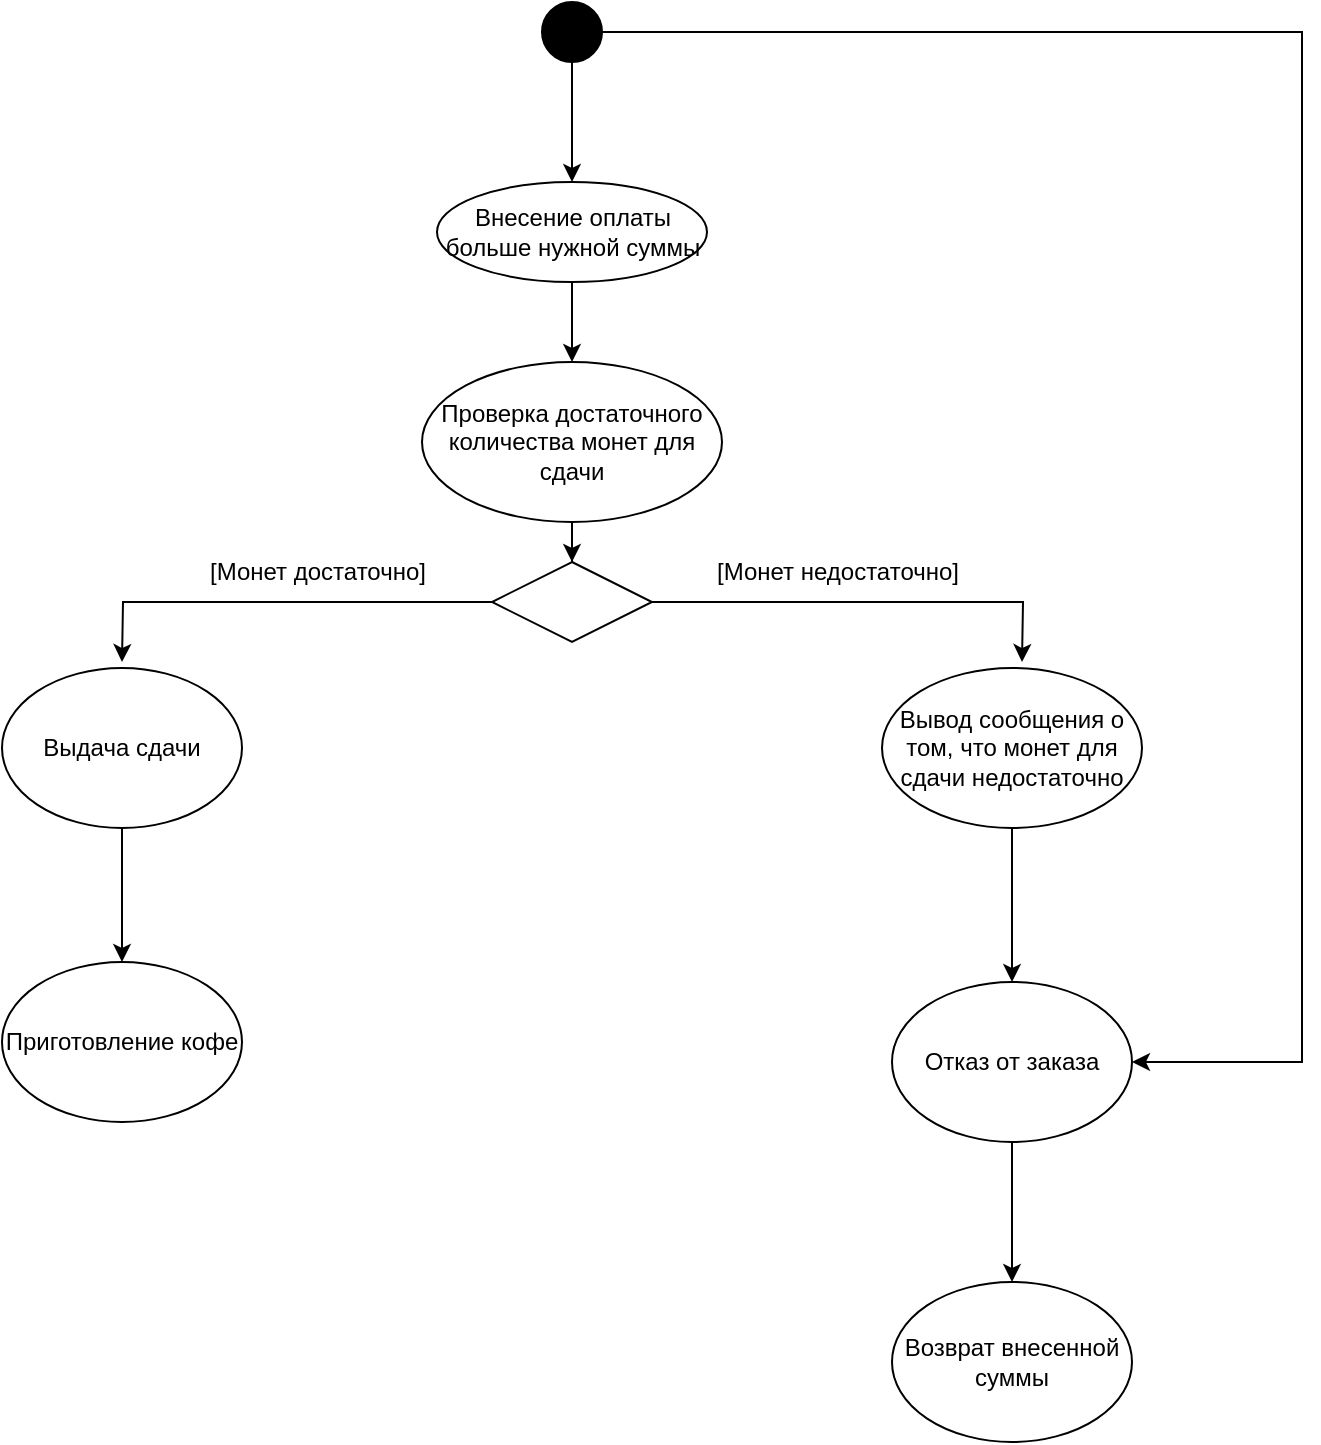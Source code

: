 <mxfile version="21.3.6" type="github">
  <diagram name="Page-1" id="e7e014a7-5840-1c2e-5031-d8a46d1fe8dd">
    <mxGraphModel dx="1386" dy="791" grid="1" gridSize="10" guides="1" tooltips="1" connect="1" arrows="1" fold="1" page="1" pageScale="1" pageWidth="1169" pageHeight="826" background="none" math="0" shadow="0">
      <root>
        <mxCell id="0" />
        <mxCell id="1" parent="0" />
        <mxCell id="7O-zZMA9h90w6eB_s7jD-63" style="edgeStyle=orthogonalEdgeStyle;rounded=0;orthogonalLoop=1;jettySize=auto;html=1;entryX=0.5;entryY=0;entryDx=0;entryDy=0;" edge="1" parent="1" source="7O-zZMA9h90w6eB_s7jD-61" target="7O-zZMA9h90w6eB_s7jD-62">
          <mxGeometry relative="1" as="geometry" />
        </mxCell>
        <mxCell id="7O-zZMA9h90w6eB_s7jD-78" style="edgeStyle=orthogonalEdgeStyle;rounded=0;orthogonalLoop=1;jettySize=auto;html=1;entryX=1;entryY=0.5;entryDx=0;entryDy=0;" edge="1" parent="1" source="7O-zZMA9h90w6eB_s7jD-61" target="7O-zZMA9h90w6eB_s7jD-75">
          <mxGeometry relative="1" as="geometry">
            <mxPoint x="890" y="570" as="targetPoint" />
            <Array as="points">
              <mxPoint x="970" y="55" />
              <mxPoint x="970" y="570" />
            </Array>
          </mxGeometry>
        </mxCell>
        <mxCell id="7O-zZMA9h90w6eB_s7jD-61" value="" style="ellipse;whiteSpace=wrap;html=1;aspect=fixed;fillColor=#000000;" vertex="1" parent="1">
          <mxGeometry x="590" y="40" width="30" height="30" as="geometry" />
        </mxCell>
        <mxCell id="7O-zZMA9h90w6eB_s7jD-65" style="edgeStyle=orthogonalEdgeStyle;rounded=0;orthogonalLoop=1;jettySize=auto;html=1;entryX=0.5;entryY=0;entryDx=0;entryDy=0;" edge="1" parent="1" source="7O-zZMA9h90w6eB_s7jD-62" target="7O-zZMA9h90w6eB_s7jD-64">
          <mxGeometry relative="1" as="geometry" />
        </mxCell>
        <mxCell id="7O-zZMA9h90w6eB_s7jD-62" value="Внесение оплаты больше нужной суммы" style="ellipse;whiteSpace=wrap;html=1;" vertex="1" parent="1">
          <mxGeometry x="537.5" y="130" width="135" height="50" as="geometry" />
        </mxCell>
        <mxCell id="7O-zZMA9h90w6eB_s7jD-67" style="edgeStyle=orthogonalEdgeStyle;rounded=0;orthogonalLoop=1;jettySize=auto;html=1;" edge="1" parent="1" source="7O-zZMA9h90w6eB_s7jD-64" target="7O-zZMA9h90w6eB_s7jD-66">
          <mxGeometry relative="1" as="geometry" />
        </mxCell>
        <mxCell id="7O-zZMA9h90w6eB_s7jD-64" value="Проверка достаточного количества монет для сдачи" style="ellipse;whiteSpace=wrap;html=1;" vertex="1" parent="1">
          <mxGeometry x="530" y="220" width="150" height="80" as="geometry" />
        </mxCell>
        <mxCell id="7O-zZMA9h90w6eB_s7jD-70" style="edgeStyle=orthogonalEdgeStyle;rounded=0;orthogonalLoop=1;jettySize=auto;html=1;" edge="1" parent="1" source="7O-zZMA9h90w6eB_s7jD-66">
          <mxGeometry relative="1" as="geometry">
            <mxPoint x="380" y="370" as="targetPoint" />
          </mxGeometry>
        </mxCell>
        <mxCell id="7O-zZMA9h90w6eB_s7jD-71" style="edgeStyle=orthogonalEdgeStyle;rounded=0;orthogonalLoop=1;jettySize=auto;html=1;" edge="1" parent="1" source="7O-zZMA9h90w6eB_s7jD-66">
          <mxGeometry relative="1" as="geometry">
            <mxPoint x="830" y="370" as="targetPoint" />
          </mxGeometry>
        </mxCell>
        <mxCell id="7O-zZMA9h90w6eB_s7jD-66" value="" style="rhombus;whiteSpace=wrap;html=1;" vertex="1" parent="1">
          <mxGeometry x="565" y="320" width="80" height="40" as="geometry" />
        </mxCell>
        <mxCell id="7O-zZMA9h90w6eB_s7jD-77" style="edgeStyle=orthogonalEdgeStyle;rounded=0;orthogonalLoop=1;jettySize=auto;html=1;entryX=0.5;entryY=0;entryDx=0;entryDy=0;" edge="1" parent="1" source="7O-zZMA9h90w6eB_s7jD-68" target="7O-zZMA9h90w6eB_s7jD-74">
          <mxGeometry relative="1" as="geometry" />
        </mxCell>
        <mxCell id="7O-zZMA9h90w6eB_s7jD-68" value="Выдача сдачи" style="ellipse;whiteSpace=wrap;html=1;" vertex="1" parent="1">
          <mxGeometry x="320" y="373" width="120" height="80" as="geometry" />
        </mxCell>
        <mxCell id="7O-zZMA9h90w6eB_s7jD-76" style="edgeStyle=orthogonalEdgeStyle;rounded=0;orthogonalLoop=1;jettySize=auto;html=1;entryX=0.5;entryY=0;entryDx=0;entryDy=0;" edge="1" parent="1" source="7O-zZMA9h90w6eB_s7jD-69" target="7O-zZMA9h90w6eB_s7jD-75">
          <mxGeometry relative="1" as="geometry" />
        </mxCell>
        <mxCell id="7O-zZMA9h90w6eB_s7jD-69" value="Вывод сообщения о том, что монет для сдачи недостаточно" style="ellipse;whiteSpace=wrap;html=1;" vertex="1" parent="1">
          <mxGeometry x="760" y="373" width="130" height="80" as="geometry" />
        </mxCell>
        <mxCell id="7O-zZMA9h90w6eB_s7jD-72" value="[Монет достаточно]" style="text;html=1;strokeColor=none;fillColor=none;align=center;verticalAlign=middle;whiteSpace=wrap;rounded=0;" vertex="1" parent="1">
          <mxGeometry x="417.5" y="310" width="120" height="30" as="geometry" />
        </mxCell>
        <mxCell id="7O-zZMA9h90w6eB_s7jD-73" value="[Монет недостаточно]" style="text;html=1;strokeColor=none;fillColor=none;align=center;verticalAlign=middle;whiteSpace=wrap;rounded=0;" vertex="1" parent="1">
          <mxGeometry x="672.5" y="310" width="130" height="30" as="geometry" />
        </mxCell>
        <mxCell id="7O-zZMA9h90w6eB_s7jD-74" value="Приготовление кофе" style="ellipse;whiteSpace=wrap;html=1;" vertex="1" parent="1">
          <mxGeometry x="320" y="520" width="120" height="80" as="geometry" />
        </mxCell>
        <mxCell id="7O-zZMA9h90w6eB_s7jD-80" style="edgeStyle=orthogonalEdgeStyle;rounded=0;orthogonalLoop=1;jettySize=auto;html=1;entryX=0.5;entryY=0;entryDx=0;entryDy=0;" edge="1" parent="1" source="7O-zZMA9h90w6eB_s7jD-75" target="7O-zZMA9h90w6eB_s7jD-79">
          <mxGeometry relative="1" as="geometry" />
        </mxCell>
        <mxCell id="7O-zZMA9h90w6eB_s7jD-75" value="Отказ от заказа" style="ellipse;whiteSpace=wrap;html=1;" vertex="1" parent="1">
          <mxGeometry x="765" y="530" width="120" height="80" as="geometry" />
        </mxCell>
        <mxCell id="7O-zZMA9h90w6eB_s7jD-79" value="Возврат внесенной суммы" style="ellipse;whiteSpace=wrap;html=1;" vertex="1" parent="1">
          <mxGeometry x="765" y="680" width="120" height="80" as="geometry" />
        </mxCell>
      </root>
    </mxGraphModel>
  </diagram>
</mxfile>
